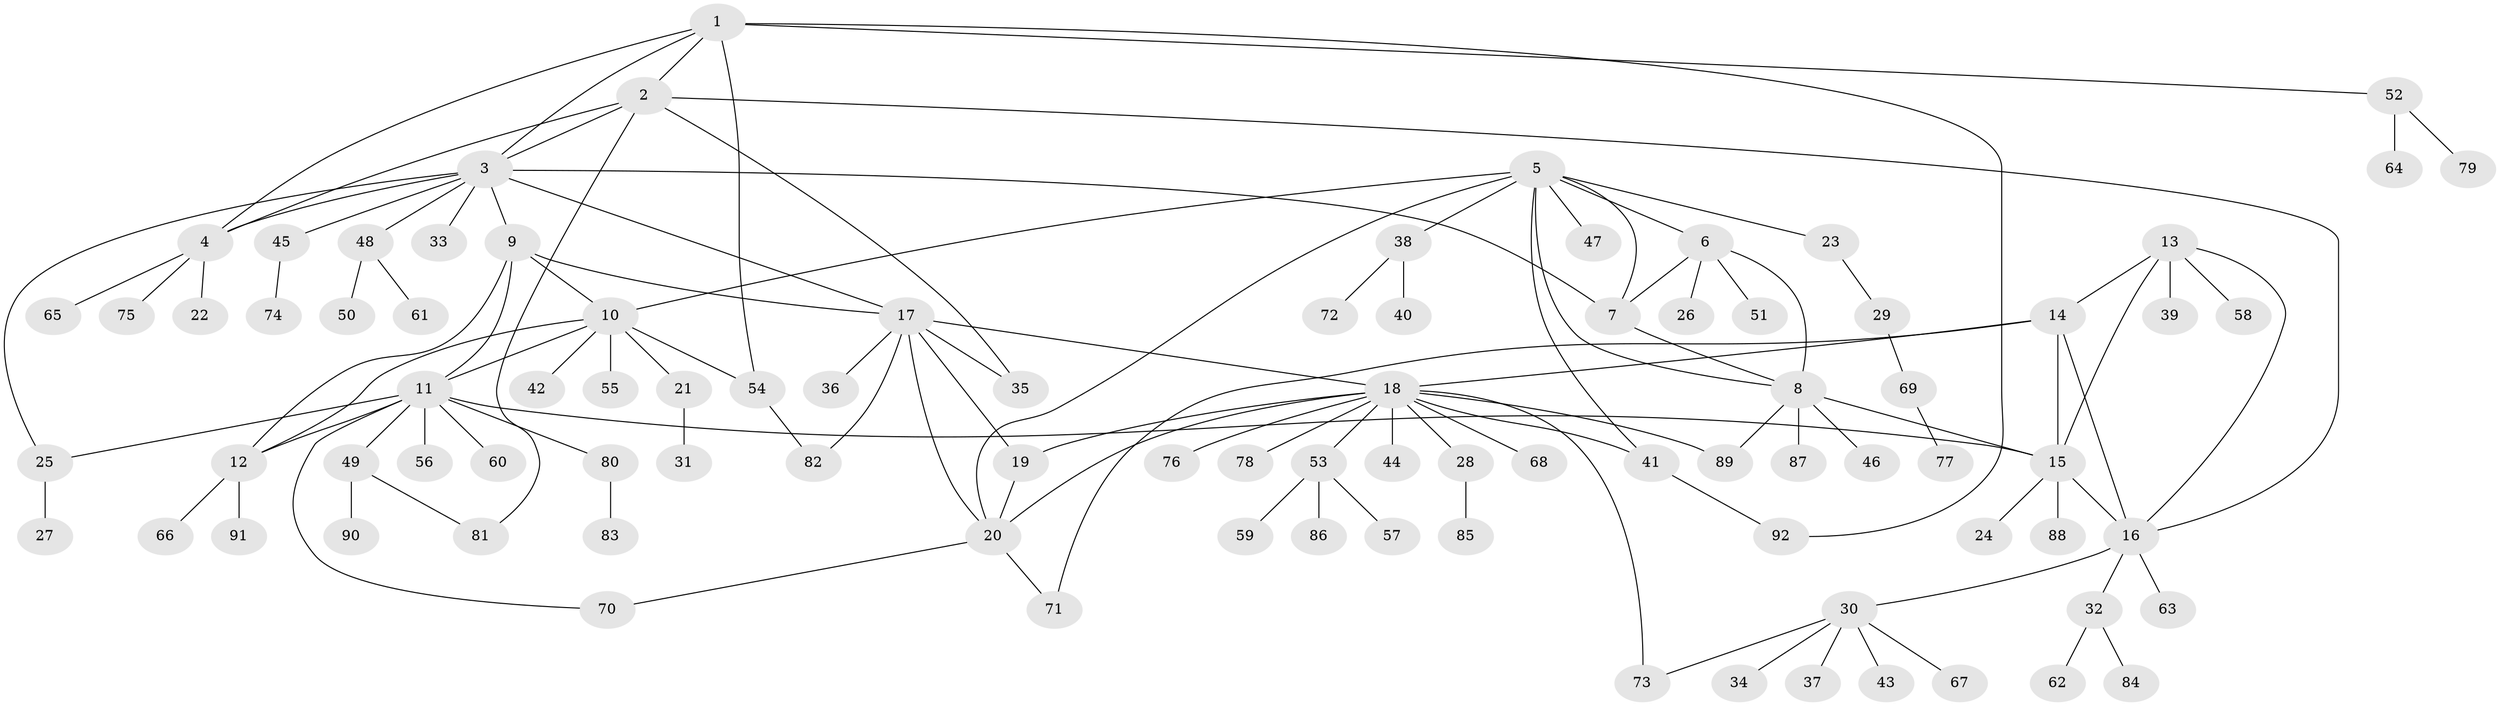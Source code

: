 // coarse degree distribution, {8: 0.028985507246376812, 5: 0.07246376811594203, 10: 0.014492753623188406, 6: 0.057971014492753624, 7: 0.028985507246376812, 9: 0.014492753623188406, 4: 0.014492753623188406, 11: 0.014492753623188406, 2: 0.15942028985507245, 1: 0.5362318840579711, 3: 0.057971014492753624}
// Generated by graph-tools (version 1.1) at 2025/52/02/27/25 19:52:22]
// undirected, 92 vertices, 123 edges
graph export_dot {
graph [start="1"]
  node [color=gray90,style=filled];
  1;
  2;
  3;
  4;
  5;
  6;
  7;
  8;
  9;
  10;
  11;
  12;
  13;
  14;
  15;
  16;
  17;
  18;
  19;
  20;
  21;
  22;
  23;
  24;
  25;
  26;
  27;
  28;
  29;
  30;
  31;
  32;
  33;
  34;
  35;
  36;
  37;
  38;
  39;
  40;
  41;
  42;
  43;
  44;
  45;
  46;
  47;
  48;
  49;
  50;
  51;
  52;
  53;
  54;
  55;
  56;
  57;
  58;
  59;
  60;
  61;
  62;
  63;
  64;
  65;
  66;
  67;
  68;
  69;
  70;
  71;
  72;
  73;
  74;
  75;
  76;
  77;
  78;
  79;
  80;
  81;
  82;
  83;
  84;
  85;
  86;
  87;
  88;
  89;
  90;
  91;
  92;
  1 -- 2;
  1 -- 3;
  1 -- 4;
  1 -- 52;
  1 -- 54;
  1 -- 92;
  2 -- 3;
  2 -- 4;
  2 -- 16;
  2 -- 35;
  2 -- 81;
  3 -- 4;
  3 -- 7;
  3 -- 9;
  3 -- 17;
  3 -- 25;
  3 -- 33;
  3 -- 45;
  3 -- 48;
  4 -- 22;
  4 -- 65;
  4 -- 75;
  5 -- 6;
  5 -- 7;
  5 -- 8;
  5 -- 10;
  5 -- 20;
  5 -- 23;
  5 -- 38;
  5 -- 41;
  5 -- 47;
  6 -- 7;
  6 -- 8;
  6 -- 26;
  6 -- 51;
  7 -- 8;
  8 -- 15;
  8 -- 46;
  8 -- 87;
  8 -- 89;
  9 -- 10;
  9 -- 11;
  9 -- 12;
  9 -- 17;
  10 -- 11;
  10 -- 12;
  10 -- 21;
  10 -- 42;
  10 -- 54;
  10 -- 55;
  11 -- 12;
  11 -- 15;
  11 -- 25;
  11 -- 49;
  11 -- 56;
  11 -- 60;
  11 -- 70;
  11 -- 80;
  12 -- 66;
  12 -- 91;
  13 -- 14;
  13 -- 15;
  13 -- 16;
  13 -- 39;
  13 -- 58;
  14 -- 15;
  14 -- 16;
  14 -- 18;
  14 -- 71;
  15 -- 16;
  15 -- 24;
  15 -- 88;
  16 -- 30;
  16 -- 32;
  16 -- 63;
  17 -- 18;
  17 -- 19;
  17 -- 20;
  17 -- 35;
  17 -- 36;
  17 -- 82;
  18 -- 19;
  18 -- 20;
  18 -- 28;
  18 -- 41;
  18 -- 44;
  18 -- 53;
  18 -- 68;
  18 -- 73;
  18 -- 76;
  18 -- 78;
  18 -- 89;
  19 -- 20;
  20 -- 70;
  20 -- 71;
  21 -- 31;
  23 -- 29;
  25 -- 27;
  28 -- 85;
  29 -- 69;
  30 -- 34;
  30 -- 37;
  30 -- 43;
  30 -- 67;
  30 -- 73;
  32 -- 62;
  32 -- 84;
  38 -- 40;
  38 -- 72;
  41 -- 92;
  45 -- 74;
  48 -- 50;
  48 -- 61;
  49 -- 81;
  49 -- 90;
  52 -- 64;
  52 -- 79;
  53 -- 57;
  53 -- 59;
  53 -- 86;
  54 -- 82;
  69 -- 77;
  80 -- 83;
}
